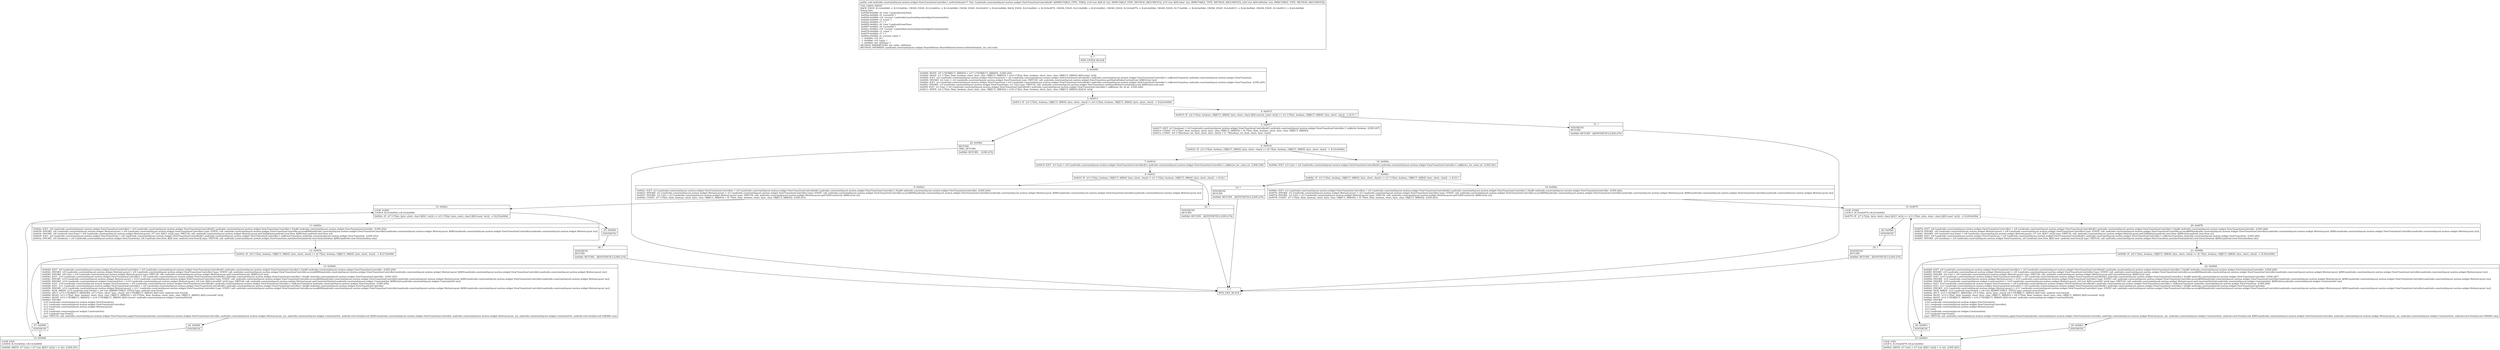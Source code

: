 digraph "CFG forandroidx.constraintlayout.motion.widget.ViewTransitionController.1.onNewValue(III)V" {
Node_0 [shape=record,label="{0\:\ ?|MTH_ENTER_BLOCK\l}"];
Node_2 [shape=record,label="{2\:\ 0x0000|0x0000: MOVE  (r0 I:??[OBJECT, ARRAY]) = (r17 I:??[OBJECT, ARRAY])  (LINE:244)\l0x0002: MOVE  (r1 I:??[int, float, boolean, short, byte, char, OBJECT, ARRAY]) = (r19 I:??[int, float, boolean, short, byte, char, OBJECT, ARRAY] A[D('value' int)]) \l0x0004: IGET  (r2 I:androidx.constraintlayout.motion.widget.ViewTransition) = (r0 I:androidx.constraintlayout.motion.widget.ViewTransitionController$1) androidx.constraintlayout.motion.widget.ViewTransitionController.1.val$viewTransition androidx.constraintlayout.motion.widget.ViewTransition \l0x0006: INVOKE  (r2 I:int) = (r2 I:androidx.constraintlayout.motion.widget.ViewTransition) type: VIRTUAL call: androidx.constraintlayout.motion.widget.ViewTransition.getSharedValueCurrent():int A[MD:():int (m)]\l0x000a: IGET  (r3 I:androidx.constraintlayout.motion.widget.ViewTransition) = (r0 I:androidx.constraintlayout.motion.widget.ViewTransitionController$1) androidx.constraintlayout.motion.widget.ViewTransitionController.1.val$viewTransition androidx.constraintlayout.motion.widget.ViewTransition  (LINE:245)\l0x000c: INVOKE  (r3 I:androidx.constraintlayout.motion.widget.ViewTransition), (r1 I:int) type: VIRTUAL call: androidx.constraintlayout.motion.widget.ViewTransition.setSharedValueCurrent(int):void A[MD:(int):void (m)]\l0x000f: IGET  (r3 I:int) = (r0 I:androidx.constraintlayout.motion.widget.ViewTransitionController$1) androidx.constraintlayout.motion.widget.ViewTransitionController.1.val$listen_for_id int  (LINE:246)\l0x0011: MOVE  (r4 I:??[int, float, boolean, short, byte, char, OBJECT, ARRAY]) = (r18 I:??[int, float, boolean, short, byte, char, OBJECT, ARRAY] A[D('id' int)]) \l}"];
Node_3 [shape=record,label="{3\:\ 0x0013|0x0013: IF  (r3 I:??[int, boolean, OBJECT, ARRAY, byte, short, char]) != (r4 I:??[int, boolean, OBJECT, ARRAY, byte, short, char])  \-\> B:24:0x00b6 \l}"];
Node_4 [shape=record,label="{4\:\ 0x0015|0x0015: IF  (r2 I:??[int, boolean, OBJECT, ARRAY, byte, short, char] A[D('current_value' int)]) == (r1 I:??[int, boolean, OBJECT, ARRAY, byte, short, char])  \-\> B:31:? \l}"];
Node_5 [shape=record,label="{5\:\ 0x0017|0x0017: IGET  (r3 I:boolean) = (r0 I:androidx.constraintlayout.motion.widget.ViewTransitionController$1) androidx.constraintlayout.motion.widget.ViewTransitionController.1.val$isSet boolean  (LINE:247)\l0x0019: CONST  (r5 I:??[int, float, boolean, short, byte, char, OBJECT, ARRAY]) = (0 ??[int, float, boolean, short, byte, char, OBJECT, ARRAY]) \l0x001a: CONST  (r6 I:??[boolean, int, float, short, byte, char]) = (1 ??[boolean, int, float, short, byte, char]) \l}"];
Node_6 [shape=record,label="{6\:\ 0x001b|0x001b: IF  (r3 I:??[int, boolean, OBJECT, ARRAY, byte, short, char]) == (0 ??[int, boolean, OBJECT, ARRAY, byte, short, char])  \-\> B:16:0x006a \l}"];
Node_7 [shape=record,label="{7\:\ 0x001d|0x001d: IGET  (r3 I:int) = (r0 I:androidx.constraintlayout.motion.widget.ViewTransitionController$1) androidx.constraintlayout.motion.widget.ViewTransitionController.1.val$listen_for_value int  (LINE:248)\l}"];
Node_8 [shape=record,label="{8\:\ 0x001f|0x001f: IF  (r3 I:??[int, boolean, OBJECT, ARRAY, byte, short, char]) != (r1 I:??[int, boolean, OBJECT, ARRAY, byte, short, char])  \-\> B:32:? \l}"];
Node_9 [shape=record,label="{9\:\ 0x0021|0x0021: IGET  (r3 I:androidx.constraintlayout.motion.widget.ViewTransitionController) = (r0 I:androidx.constraintlayout.motion.widget.ViewTransitionController$1) androidx.constraintlayout.motion.widget.ViewTransitionController.1.this$0 androidx.constraintlayout.motion.widget.ViewTransitionController  (LINE:249)\l0x0023: INVOKE  (r3 I:androidx.constraintlayout.motion.widget.MotionLayout) = (r3 I:androidx.constraintlayout.motion.widget.ViewTransitionController) type: STATIC call: androidx.constraintlayout.motion.widget.ViewTransitionController.access$000(androidx.constraintlayout.motion.widget.ViewTransitionController):androidx.constraintlayout.motion.widget.MotionLayout A[MD:(androidx.constraintlayout.motion.widget.ViewTransitionController):androidx.constraintlayout.motion.widget.MotionLayout (m)]\l0x0027: INVOKE  (r3 I:int) = (r3 I:androidx.constraintlayout.motion.widget.MotionLayout) type: VIRTUAL call: androidx.constraintlayout.motion.widget.MotionLayout.getChildCount():int A[MD:():int (s)]\l0x002b: CONST  (r7 I:??[int, float, boolean, short, byte, char, OBJECT, ARRAY]) = (0 ??[int, float, boolean, short, byte, char, OBJECT, ARRAY])  (LINE:251)\l}"];
Node_10 [shape=record,label="{10\:\ 0x002c|LOOP_START\lLOOP:0: B:10:0x002c\-\>B:14:0x0066\l|0x002c: IF  (r7 I:??[int, byte, short, char] A[D('i' int)]) \>= (r3 I:??[int, byte, short, char] A[D('count' int)])  \-\> B:25:0x00b6 \l}"];
Node_11 [shape=record,label="{11\:\ 0x002e|0x002e: IGET  (r8 I:androidx.constraintlayout.motion.widget.ViewTransitionController) = (r0 I:androidx.constraintlayout.motion.widget.ViewTransitionController$1) androidx.constraintlayout.motion.widget.ViewTransitionController.1.this$0 androidx.constraintlayout.motion.widget.ViewTransitionController  (LINE:252)\l0x0030: INVOKE  (r8 I:androidx.constraintlayout.motion.widget.MotionLayout) = (r8 I:androidx.constraintlayout.motion.widget.ViewTransitionController) type: STATIC call: androidx.constraintlayout.motion.widget.ViewTransitionController.access$000(androidx.constraintlayout.motion.widget.ViewTransitionController):androidx.constraintlayout.motion.widget.MotionLayout A[MD:(androidx.constraintlayout.motion.widget.ViewTransitionController):androidx.constraintlayout.motion.widget.MotionLayout (m)]\l0x0034: INVOKE  (r8 I:android.view.View) = (r8 I:androidx.constraintlayout.motion.widget.MotionLayout), (r7 I:int A[D('i' int)]) type: VIRTUAL call: androidx.constraintlayout.motion.widget.MotionLayout.getChildAt(int):android.view.View A[MD:(int):android.view.View (s)]\l0x0038: IGET  (r9 I:androidx.constraintlayout.motion.widget.ViewTransition) = (r0 I:androidx.constraintlayout.motion.widget.ViewTransitionController$1) androidx.constraintlayout.motion.widget.ViewTransitionController.1.val$viewTransition androidx.constraintlayout.motion.widget.ViewTransition  (LINE:253)\l0x003a: INVOKE  (r9 I:boolean) = (r9 I:androidx.constraintlayout.motion.widget.ViewTransition), (r8 I:android.view.View A[D('view' android.view.View)]) type: VIRTUAL call: androidx.constraintlayout.motion.widget.ViewTransition.matchesView(android.view.View):boolean A[MD:(android.view.View):boolean (m)]\l}"];
Node_12 [shape=record,label="{12\:\ 0x003e|0x003e: IF  (r9 I:??[int, boolean, OBJECT, ARRAY, byte, short, char]) == (0 ??[int, boolean, OBJECT, ARRAY, byte, short, char])  \-\> B:27:0x0066 \l}"];
Node_13 [shape=record,label="{13\:\ 0x0040|0x0040: IGET  (r9 I:androidx.constraintlayout.motion.widget.ViewTransitionController) = (r0 I:androidx.constraintlayout.motion.widget.ViewTransitionController$1) androidx.constraintlayout.motion.widget.ViewTransitionController.1.this$0 androidx.constraintlayout.motion.widget.ViewTransitionController  (LINE:254)\l0x0042: INVOKE  (r9 I:androidx.constraintlayout.motion.widget.MotionLayout) = (r9 I:androidx.constraintlayout.motion.widget.ViewTransitionController) type: STATIC call: androidx.constraintlayout.motion.widget.ViewTransitionController.access$000(androidx.constraintlayout.motion.widget.ViewTransitionController):androidx.constraintlayout.motion.widget.MotionLayout A[MD:(androidx.constraintlayout.motion.widget.ViewTransitionController):androidx.constraintlayout.motion.widget.MotionLayout (m)]\l0x0046: INVOKE  (r9 I:int) = (r9 I:androidx.constraintlayout.motion.widget.MotionLayout) type: VIRTUAL call: androidx.constraintlayout.motion.widget.MotionLayout.getCurrentState():int A[MD:():int (m)]\l0x004a: IGET  (r10 I:androidx.constraintlayout.motion.widget.ViewTransitionController) = (r0 I:androidx.constraintlayout.motion.widget.ViewTransitionController$1) androidx.constraintlayout.motion.widget.ViewTransitionController.1.this$0 androidx.constraintlayout.motion.widget.ViewTransitionController  (LINE:255)\l0x004c: INVOKE  (r10 I:androidx.constraintlayout.motion.widget.MotionLayout) = (r10 I:androidx.constraintlayout.motion.widget.ViewTransitionController) type: STATIC call: androidx.constraintlayout.motion.widget.ViewTransitionController.access$000(androidx.constraintlayout.motion.widget.ViewTransitionController):androidx.constraintlayout.motion.widget.MotionLayout A[MD:(androidx.constraintlayout.motion.widget.ViewTransitionController):androidx.constraintlayout.motion.widget.MotionLayout (m)]\l0x0050: INVOKE  (r16 I:androidx.constraintlayout.widget.ConstraintSet) = (r10 I:androidx.constraintlayout.motion.widget.MotionLayout), (r9 I:int A[D('currentId' int)]) type: VIRTUAL call: androidx.constraintlayout.motion.widget.MotionLayout.getConstraintSet(int):androidx.constraintlayout.widget.ConstraintSet A[MD:(int):androidx.constraintlayout.widget.ConstraintSet (m)]\l0x0054: IGET  (r10 I:androidx.constraintlayout.motion.widget.ViewTransition) = (r0 I:androidx.constraintlayout.motion.widget.ViewTransitionController$1) androidx.constraintlayout.motion.widget.ViewTransitionController.1.val$viewTransition androidx.constraintlayout.motion.widget.ViewTransition  (LINE:256)\l0x0056: IGET  (r11 I:androidx.constraintlayout.motion.widget.ViewTransitionController) = (r0 I:androidx.constraintlayout.motion.widget.ViewTransitionController$1) androidx.constraintlayout.motion.widget.ViewTransitionController.1.this$0 androidx.constraintlayout.motion.widget.ViewTransitionController \l0x0058: INVOKE  (r12 I:androidx.constraintlayout.motion.widget.MotionLayout) = (r11 I:androidx.constraintlayout.motion.widget.ViewTransitionController) type: STATIC call: androidx.constraintlayout.motion.widget.ViewTransitionController.access$000(androidx.constraintlayout.motion.widget.ViewTransitionController):androidx.constraintlayout.motion.widget.MotionLayout A[MD:(androidx.constraintlayout.motion.widget.ViewTransitionController):androidx.constraintlayout.motion.widget.MotionLayout (m)]\l0x005c: NEW_ARRAY  (r15 I:android.view.View[]) = (r6 I:int A[IMMUTABLE_TYPE]) type: android.view.View[] \l0x005e: APUT  (r15 I:??[OBJECT, ARRAY][]), (r5 I:??[int, short, byte, char]), (r8 I:??[OBJECT, ARRAY] A[D('view' android.view.View)]) \l0x0060: MOVE  (r13 I:??[int, float, boolean, short, byte, char, OBJECT, ARRAY]) = (r9 I:??[int, float, boolean, short, byte, char, OBJECT, ARRAY] A[D('currentId' int)]) \l0x0061: MOVE  (r14 I:??[OBJECT, ARRAY]) = (r16 I:??[OBJECT, ARRAY] A[D('current' androidx.constraintlayout.widget.ConstraintSet)]) \l0x0063: INVOKE  \l  (r10 I:androidx.constraintlayout.motion.widget.ViewTransition)\l  (r11 I:androidx.constraintlayout.motion.widget.ViewTransitionController)\l  (r12 I:androidx.constraintlayout.motion.widget.MotionLayout)\l  (r13 I:int)\l  (r14 I:androidx.constraintlayout.widget.ConstraintSet)\l  (r15 I:android.view.View[])\l type: VIRTUAL call: androidx.constraintlayout.motion.widget.ViewTransition.applyTransition(androidx.constraintlayout.motion.widget.ViewTransitionController, androidx.constraintlayout.motion.widget.MotionLayout, int, androidx.constraintlayout.widget.ConstraintSet, android.view.View[]):void A[MD:(androidx.constraintlayout.motion.widget.ViewTransitionController, androidx.constraintlayout.motion.widget.MotionLayout, int, androidx.constraintlayout.widget.ConstraintSet, android.view.View[]):void VARARG (m)]\l}"];
Node_26 [shape=record,label="{26\:\ 0x0066|SYNTHETIC\l}"];
Node_14 [shape=record,label="{14\:\ 0x0066|LOOP_END\lLOOP:0: B:10:0x002c\-\>B:14:0x0066\l|0x0066: ARITH  (r7 I:int) = (r7 I:int A[D('i' int)]) + (1 int)  (LINE:251)\l}"];
Node_27 [shape=record,label="{27\:\ 0x0066|SYNTHETIC\l}"];
Node_25 [shape=record,label="{25\:\ 0x00b6|SYNTHETIC\l}"];
Node_34 [shape=record,label="{34\:\ ?|SYNTHETIC\lRETURN\l|0x00b6: RETURN   A[SYNTHETIC] (LINE:274)\l}"];
Node_1 [shape=record,label="{1\:\ ?|MTH_EXIT_BLOCK\l}"];
Node_32 [shape=record,label="{32\:\ ?|SYNTHETIC\lRETURN\l|0x00b6: RETURN   A[SYNTHETIC] (LINE:274)\l}"];
Node_16 [shape=record,label="{16\:\ 0x006a|0x006a: IGET  (r3 I:int) = (r0 I:androidx.constraintlayout.motion.widget.ViewTransitionController$1) androidx.constraintlayout.motion.widget.ViewTransitionController.1.val$listen_for_value int  (LINE:261)\l}"];
Node_17 [shape=record,label="{17\:\ 0x006c|0x006c: IF  (r3 I:??[int, boolean, OBJECT, ARRAY, byte, short, char]) == (r1 I:??[int, boolean, OBJECT, ARRAY, byte, short, char])  \-\> B:33:? \l}"];
Node_18 [shape=record,label="{18\:\ 0x006e|0x006e: IGET  (r3 I:androidx.constraintlayout.motion.widget.ViewTransitionController) = (r0 I:androidx.constraintlayout.motion.widget.ViewTransitionController$1) androidx.constraintlayout.motion.widget.ViewTransitionController.1.this$0 androidx.constraintlayout.motion.widget.ViewTransitionController  (LINE:262)\l0x0070: INVOKE  (r3 I:androidx.constraintlayout.motion.widget.MotionLayout) = (r3 I:androidx.constraintlayout.motion.widget.ViewTransitionController) type: STATIC call: androidx.constraintlayout.motion.widget.ViewTransitionController.access$000(androidx.constraintlayout.motion.widget.ViewTransitionController):androidx.constraintlayout.motion.widget.MotionLayout A[MD:(androidx.constraintlayout.motion.widget.ViewTransitionController):androidx.constraintlayout.motion.widget.MotionLayout (m)]\l0x0074: INVOKE  (r3 I:int) = (r3 I:androidx.constraintlayout.motion.widget.MotionLayout) type: VIRTUAL call: androidx.constraintlayout.motion.widget.MotionLayout.getChildCount():int A[MD:():int (s)]\l0x0078: CONST  (r7 I:??[int, float, boolean, short, byte, char, OBJECT, ARRAY]) = (0 ??[int, float, boolean, short, byte, char, OBJECT, ARRAY])  (LINE:263)\l}"];
Node_19 [shape=record,label="{19\:\ 0x0079|LOOP_START\lLOOP:1: B:19:0x0079\-\>B:23:0x00b3\l|0x0079: IF  (r7 I:??[int, byte, short, char] A[D('i' int)]) \>= (r3 I:??[int, byte, short, char] A[D('count' int)])  \-\> B:28:0x00b6 \l}"];
Node_20 [shape=record,label="{20\:\ 0x007b|0x007b: IGET  (r8 I:androidx.constraintlayout.motion.widget.ViewTransitionController) = (r0 I:androidx.constraintlayout.motion.widget.ViewTransitionController$1) androidx.constraintlayout.motion.widget.ViewTransitionController.1.this$0 androidx.constraintlayout.motion.widget.ViewTransitionController  (LINE:264)\l0x007d: INVOKE  (r8 I:androidx.constraintlayout.motion.widget.MotionLayout) = (r8 I:androidx.constraintlayout.motion.widget.ViewTransitionController) type: STATIC call: androidx.constraintlayout.motion.widget.ViewTransitionController.access$000(androidx.constraintlayout.motion.widget.ViewTransitionController):androidx.constraintlayout.motion.widget.MotionLayout A[MD:(androidx.constraintlayout.motion.widget.ViewTransitionController):androidx.constraintlayout.motion.widget.MotionLayout (m)]\l0x0081: INVOKE  (r8 I:android.view.View) = (r8 I:androidx.constraintlayout.motion.widget.MotionLayout), (r7 I:int A[D('i' int)]) type: VIRTUAL call: androidx.constraintlayout.motion.widget.MotionLayout.getChildAt(int):android.view.View A[MD:(int):android.view.View (s)]\l0x0085: IGET  (r9 I:androidx.constraintlayout.motion.widget.ViewTransition) = (r0 I:androidx.constraintlayout.motion.widget.ViewTransitionController$1) androidx.constraintlayout.motion.widget.ViewTransitionController.1.val$viewTransition androidx.constraintlayout.motion.widget.ViewTransition  (LINE:265)\l0x0087: INVOKE  (r9 I:boolean) = (r9 I:androidx.constraintlayout.motion.widget.ViewTransition), (r8 I:android.view.View A[D('view' android.view.View)]) type: VIRTUAL call: androidx.constraintlayout.motion.widget.ViewTransition.matchesView(android.view.View):boolean A[MD:(android.view.View):boolean (m)]\l}"];
Node_21 [shape=record,label="{21\:\ 0x008b|0x008b: IF  (r9 I:??[int, boolean, OBJECT, ARRAY, byte, short, char]) == (0 ??[int, boolean, OBJECT, ARRAY, byte, short, char])  \-\> B:30:0x00b3 \l}"];
Node_22 [shape=record,label="{22\:\ 0x008d|0x008d: IGET  (r9 I:androidx.constraintlayout.motion.widget.ViewTransitionController) = (r0 I:androidx.constraintlayout.motion.widget.ViewTransitionController$1) androidx.constraintlayout.motion.widget.ViewTransitionController.1.this$0 androidx.constraintlayout.motion.widget.ViewTransitionController  (LINE:266)\l0x008f: INVOKE  (r9 I:androidx.constraintlayout.motion.widget.MotionLayout) = (r9 I:androidx.constraintlayout.motion.widget.ViewTransitionController) type: STATIC call: androidx.constraintlayout.motion.widget.ViewTransitionController.access$000(androidx.constraintlayout.motion.widget.ViewTransitionController):androidx.constraintlayout.motion.widget.MotionLayout A[MD:(androidx.constraintlayout.motion.widget.ViewTransitionController):androidx.constraintlayout.motion.widget.MotionLayout (m)]\l0x0093: INVOKE  (r9 I:int) = (r9 I:androidx.constraintlayout.motion.widget.MotionLayout) type: VIRTUAL call: androidx.constraintlayout.motion.widget.MotionLayout.getCurrentState():int A[MD:():int (m)]\l0x0097: IGET  (r10 I:androidx.constraintlayout.motion.widget.ViewTransitionController) = (r0 I:androidx.constraintlayout.motion.widget.ViewTransitionController$1) androidx.constraintlayout.motion.widget.ViewTransitionController.1.this$0 androidx.constraintlayout.motion.widget.ViewTransitionController  (LINE:267)\l0x0099: INVOKE  (r10 I:androidx.constraintlayout.motion.widget.MotionLayout) = (r10 I:androidx.constraintlayout.motion.widget.ViewTransitionController) type: STATIC call: androidx.constraintlayout.motion.widget.ViewTransitionController.access$000(androidx.constraintlayout.motion.widget.ViewTransitionController):androidx.constraintlayout.motion.widget.MotionLayout A[MD:(androidx.constraintlayout.motion.widget.ViewTransitionController):androidx.constraintlayout.motion.widget.MotionLayout (m)]\l0x009d: INVOKE  (r16 I:androidx.constraintlayout.widget.ConstraintSet) = (r10 I:androidx.constraintlayout.motion.widget.MotionLayout), (r9 I:int A[D('currentId' int)]) type: VIRTUAL call: androidx.constraintlayout.motion.widget.MotionLayout.getConstraintSet(int):androidx.constraintlayout.widget.ConstraintSet A[MD:(int):androidx.constraintlayout.widget.ConstraintSet (m)]\l0x00a1: IGET  (r10 I:androidx.constraintlayout.motion.widget.ViewTransition) = (r0 I:androidx.constraintlayout.motion.widget.ViewTransitionController$1) androidx.constraintlayout.motion.widget.ViewTransitionController.1.val$viewTransition androidx.constraintlayout.motion.widget.ViewTransition  (LINE:268)\l0x00a3: IGET  (r11 I:androidx.constraintlayout.motion.widget.ViewTransitionController) = (r0 I:androidx.constraintlayout.motion.widget.ViewTransitionController$1) androidx.constraintlayout.motion.widget.ViewTransitionController.1.this$0 androidx.constraintlayout.motion.widget.ViewTransitionController \l0x00a5: INVOKE  (r12 I:androidx.constraintlayout.motion.widget.MotionLayout) = (r11 I:androidx.constraintlayout.motion.widget.ViewTransitionController) type: STATIC call: androidx.constraintlayout.motion.widget.ViewTransitionController.access$000(androidx.constraintlayout.motion.widget.ViewTransitionController):androidx.constraintlayout.motion.widget.MotionLayout A[MD:(androidx.constraintlayout.motion.widget.ViewTransitionController):androidx.constraintlayout.motion.widget.MotionLayout (m)]\l0x00a9: NEW_ARRAY  (r15 I:android.view.View[]) = (r6 I:int A[IMMUTABLE_TYPE]) type: android.view.View[] \l0x00ab: APUT  (r15 I:??[OBJECT, ARRAY][]), (r5 I:??[int, short, byte, char]), (r8 I:??[OBJECT, ARRAY] A[D('view' android.view.View)]) \l0x00ad: MOVE  (r13 I:??[int, float, boolean, short, byte, char, OBJECT, ARRAY]) = (r9 I:??[int, float, boolean, short, byte, char, OBJECT, ARRAY] A[D('currentId' int)]) \l0x00ae: MOVE  (r14 I:??[OBJECT, ARRAY]) = (r16 I:??[OBJECT, ARRAY] A[D('current' androidx.constraintlayout.widget.ConstraintSet)]) \l0x00b0: INVOKE  \l  (r10 I:androidx.constraintlayout.motion.widget.ViewTransition)\l  (r11 I:androidx.constraintlayout.motion.widget.ViewTransitionController)\l  (r12 I:androidx.constraintlayout.motion.widget.MotionLayout)\l  (r13 I:int)\l  (r14 I:androidx.constraintlayout.widget.ConstraintSet)\l  (r15 I:android.view.View[])\l type: VIRTUAL call: androidx.constraintlayout.motion.widget.ViewTransition.applyTransition(androidx.constraintlayout.motion.widget.ViewTransitionController, androidx.constraintlayout.motion.widget.MotionLayout, int, androidx.constraintlayout.widget.ConstraintSet, android.view.View[]):void A[MD:(androidx.constraintlayout.motion.widget.ViewTransitionController, androidx.constraintlayout.motion.widget.MotionLayout, int, androidx.constraintlayout.widget.ConstraintSet, android.view.View[]):void VARARG (m)]\l}"];
Node_29 [shape=record,label="{29\:\ 0x00b3|SYNTHETIC\l}"];
Node_23 [shape=record,label="{23\:\ 0x00b3|LOOP_END\lLOOP:1: B:19:0x0079\-\>B:23:0x00b3\l|0x00b3: ARITH  (r7 I:int) = (r7 I:int A[D('i' int)]) + (1 int)  (LINE:263)\l}"];
Node_30 [shape=record,label="{30\:\ 0x00b3|SYNTHETIC\l}"];
Node_28 [shape=record,label="{28\:\ 0x00b6|SYNTHETIC\l}"];
Node_35 [shape=record,label="{35\:\ ?|SYNTHETIC\lRETURN\l|0x00b6: RETURN   A[SYNTHETIC] (LINE:274)\l}"];
Node_33 [shape=record,label="{33\:\ ?|SYNTHETIC\lRETURN\l|0x00b6: RETURN   A[SYNTHETIC] (LINE:274)\l}"];
Node_31 [shape=record,label="{31\:\ ?|SYNTHETIC\lRETURN\l|0x00b6: RETURN   A[SYNTHETIC] (LINE:274)\l}"];
Node_24 [shape=record,label="{24\:\ 0x00b6|RETURN\lORIG_RETURN\l|0x00b6: RETURN    (LINE:274)\l}"];
MethodNode[shape=record,label="{public void androidx.constraintlayout.motion.widget.ViewTransitionController.1.onNewValue((r17 'this' I:androidx.constraintlayout.motion.widget.ViewTransitionController$1 A[IMMUTABLE_TYPE, THIS]), (r18 I:int A[D('id' int), IMMUTABLE_TYPE, METHOD_ARGUMENT]), (r19 I:int A[D('value' int), IMMUTABLE_TYPE, METHOD_ARGUMENT]), (r20 I:int A[D('oldValue' int), IMMUTABLE_TYPE, METHOD_ARGUMENT]))  | USE_LINES_HINTS\lBACK_EDGE: B:14:0x0066 \-\> B:10:0x002c, CROSS_EDGE: B:12:0x003e \-\> B:14:0x0066, CROSS_EDGE: B:8:0x001f \-\> B:24:0x00b6, BACK_EDGE: B:23:0x00b3 \-\> B:19:0x0079, CROSS_EDGE: B:21:0x008b \-\> B:23:0x00b3, CROSS_EDGE: B:19:0x0079 \-\> B:24:0x00b6, CROSS_EDGE: B:17:0x006c \-\> B:24:0x00b6, CROSS_EDGE: B:4:0x0015 \-\> B:24:0x00b6, CROSS_EDGE: B:3:0x0013 \-\> B:24:0x00b6\lDebug Info:\l  0x0038\-0x0066: r8 'view' Landroid\/view\/View;\l  0x004a\-0x0066: r9 'currentId' I\l  0x0054\-0x0066: r16 'current' Landroidx\/constraintlayout\/widget\/ConstraintSet;\l  0x002b\-0x0069: r3 'count' I\l  0x002c\-0x0069: r7 'i' I\l  0x0085\-0x00b3: r8 'view' Landroid\/view\/View;\l  0x0097\-0x00b3: r9 'currentId' I\l  0x00a1\-0x00b3: r16 'current' Landroidx\/constraintlayout\/widget\/ConstraintSet;\l  0x0078\-0x00b6: r3 'count' I\l  0x0079\-0x00b6: r7 'i' I\l  0x000a\-0x00b6: r2 'current_value' I\l  \-1 \-0x00b6: r18 'id' I\l  \-1 \-0x00b6: r19 'value' I\l  \-1 \-0x00b6: r20 'oldValue' I\lMETHOD_PARAMETERS: [id, value, oldValue]\lMETHOD_OVERRIDE: [androidx.constraintlayout.widget.SharedValues.SharedValuesListener.onNewValue(int, int, int):void]\l}"];
MethodNode -> Node_0;Node_0 -> Node_2;
Node_2 -> Node_3;
Node_3 -> Node_4[style=dashed];
Node_3 -> Node_24;
Node_4 -> Node_5[style=dashed];
Node_4 -> Node_31;
Node_5 -> Node_6;
Node_6 -> Node_7[style=dashed];
Node_6 -> Node_16;
Node_7 -> Node_8;
Node_8 -> Node_9[style=dashed];
Node_8 -> Node_32;
Node_9 -> Node_10;
Node_10 -> Node_11[style=dashed];
Node_10 -> Node_25;
Node_11 -> Node_12;
Node_12 -> Node_13[style=dashed];
Node_12 -> Node_27;
Node_13 -> Node_26;
Node_26 -> Node_14;
Node_14 -> Node_10;
Node_27 -> Node_14;
Node_25 -> Node_34;
Node_34 -> Node_1;
Node_32 -> Node_1;
Node_16 -> Node_17;
Node_17 -> Node_18[style=dashed];
Node_17 -> Node_33;
Node_18 -> Node_19;
Node_19 -> Node_20[style=dashed];
Node_19 -> Node_28;
Node_20 -> Node_21;
Node_21 -> Node_22[style=dashed];
Node_21 -> Node_30;
Node_22 -> Node_29;
Node_29 -> Node_23;
Node_23 -> Node_19;
Node_30 -> Node_23;
Node_28 -> Node_35;
Node_35 -> Node_1;
Node_33 -> Node_1;
Node_31 -> Node_1;
Node_24 -> Node_1;
}

